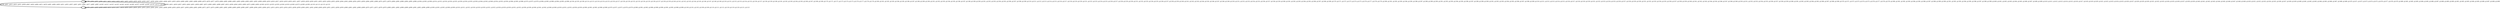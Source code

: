 digraph G {
        node [style=rounded, penwidth=3, fontsize=20, shape=oval];
        "0" -> "0" [label="@798, @804, @805, @806, @812, @813, @814, @820, @821, @822, @828, @829, @830, @836, @837, @838, @844, @845, @846, @852, @853, @854, @860, @861, @862, @868, @869, @870, @876, @877, @878, @884, @885, @886, @892, @893, @894, @900, @901, @902, @908, @909, @910, @916, @917, @918, @919, @920, @921, @927, @928, @929, @930, @931, @932, @933, @934, @935, @936, @944, @945, @946, @954, @955, @956, @964, @965, @966, @974, @975, @976, @984, @985, @986, @994, @995, @996, @1004, @1005, @1006, @1014, @1015, @1016, @1024, @1025, @1026, @1034, @1035, @1036, @1044, @1045, @1046, @1054, @1055, @1056, @1064, @1065, @1066, @1074, @1075, @1076, @1084, @1085, @1086, @1094, @1095, @1096, @1104, @1105, @1106, @1114, @1115, @1116, @1124, @1125, @1126, @1127, @1128, @1129, @1132, @1133, @1134, @1135, @1136, @1137, @1138, @1139, @1140, @1141, @1142, @1143, @1144, @1145, @1146, @1147, @1148, @1149, @1150, @1151, @1152, @1153, @1154, @1155, @1156, @1157, @1158, @1159, @1160, @1161, @1162, @1163, @1164, @1165, @1166, @1167, @1168, @1169, @1170, @1171, @1172, @1173, @1174, @1175, @1176, @1177, @1178, @1179, @1180, @1181, @1182, @1183, @1184, @1185, @1186, @1187, @1188, @1189, @1190, @1191, @1192, @1193, @1194, @1195, @1196, @1197, @1198, @1199, @1200, @1201, @1202, @1203, @1204, @1205, @1206, @1207, @1208, @1209, @1210, @1211, @1212, @1213, @1214, @1215, @1216, @1217, @1218, @1219, @1220, @1221, @1222, @1223, @1224, @1225, @1226, @1227, @1228, @1229, @1230, @1231, @1232, @1233, @1234, @1235, @1236, @1237, @1238, @1239, @1240, @1241, @1242, @1243, @1244, @1245, @1246, @1247, @1248, @1249, @1250, @1251, @1252, @1253, @1254, @1255, @1256, @1257, @1258, @1259, @1260, @1261, @1262, @1263, @1264, @1265, @1266, @1267, @1268, @1269, @1270, @1271, @1272, @1273, @1274, @1275, @1276, @1277, @1278, @1279, @1280, @1281, @1282, @1283, @1284, @1285, @1286, @1287, @1288, @1289, @1290, @1291, @1292, @1293, @1294, @1295, @1296, @1297, @1298, @1299, @1300, @1301, @1302, @1303, @1304, @1305, @1306, @1307, @1308, @1309, @1310, @1311, @1312, @1313, @1314, @1315, @1316, @1317, @1318, @1319, @1320, @1321, @1322, @1323, @1324, @1325, @1326, @1327, @1328, @1329, @1330, @1331, @1332, @1333, @1334, @1335, @1336, @1337, @1338, @1339, @1340, @1341, @1342, @1343, @1344, @1345, @1346, @1347, @1348, @1349, @1350, @1351, @1352, @1353, @1354, @1355, @1356, @1357, @1358, @1359, @1360, @1361, @1362, @1363, @1364, @1365, @1366, @1367, @1368, @1369, @1370, @1371, @1372, @1373, @1374, @1375, @1376, @1377, @1378, @1379, @1380, @1381, @1382, @1383, @1384, @1385, @1386, @1387, @1388, @1389, @1390, @1391, @1392, @1393, @1394, @1395, @1396, @1397, @1398, @1399, @1400, @1401, @1402, @1403, @1404, @1405, @1406, @1407, @1408, @1409, @1410, @1411, @1412, @1413, @1414, @1415, @1416, @1417, @1418, @1419, @1420, @1421, @1422, @1423, @1424, @1425, @1426, @1427, @1428, @1429, @1430, @1431, @1432, @1433, @1434, @1435, @1436, @1437, @1438, @1439, @1440, @1441, @1442, @1443, @1444, @1445, @1446, @1447, @1448, @1449, @1450, @1451, @1452, @1453, @1454, @1455, @1456, @1457, @1458, @1459, @1460, @1461, @1462, @1463, @1464, @1465, @1466, @1467, @1468, @1469, @1470, @1471, @1472, @1473, @1474, @1475, @1476, @1477, @1478, @1479, @1480, @1481, @1482, @1483, @1484, @1485, @1486, @1487, @1488, @1489, @1490, @1491, @1492, @1493, @1494, @1495, @1496, @1497, @1498, @1499", color=black,arrowsize=1,style=bold,penwidth=3,fontsize=20];
"0" -> "1" [label="@799, @807, @815, @823, @831, @839, @847, @855, @863, @871, @879, @887, @895, @903, @911, @922, @937, @947, @957, @967, @977, @987, @997, @1007, @1017, @1027, @1037, @1047, @1057, @1067, @1077, @1087, @1097, @1107, @1117, @1130", color=black,arrowsize=1,style=bold,penwidth=3,fontsize=20];
"1" -> "1" [label="@800, @801, @802, @808, @809, @810, @816, @817, @818, @824, @825, @826, @832, @833, @834, @840, @841, @842, @848, @849, @850, @856, @857, @858, @864, @865, @866, @872, @873, @874, @880, @881, @882, @888, @889, @890, @896, @897, @898, @904, @905, @906, @912, @913, @914, @923, @924, @925, @938, @939, @940, @941, @942, @948, @949, @950, @951, @952, @958, @959, @960, @961, @962, @968, @969, @970, @971, @972, @978, @979, @980, @981, @982, @988, @989, @990, @991, @992, @998, @999, @1000, @1001, @1002, @1008, @1009, @1010, @1011, @1012, @1018, @1019, @1020, @1021, @1022, @1028, @1029, @1030, @1031, @1032, @1038, @1039, @1040, @1041, @1042, @1048, @1049, @1050, @1051, @1052, @1058, @1059, @1060, @1061, @1062, @1068, @1069, @1070, @1071, @1072, @1078, @1079, @1080, @1081, @1082, @1088, @1089, @1090, @1091, @1092, @1098, @1099, @1100, @1101, @1102, @1108, @1109, @1110, @1111, @1112, @1118, @1119, @1120, @1121, @1122", color=black,arrowsize=1,style=bold,penwidth=3,fontsize=20];
"1" -> "0" [label="@803, @811, @819, @827, @835, @843, @851, @859, @867, @875, @883, @891, @899, @907, @915, @926, @943, @953, @963, @973, @983, @993, @1003, @1013, @1023, @1033, @1043, @1053, @1063, @1073, @1083, @1093, @1103, @1113, @1123, @1131", color=black,arrowsize=1,style=bold,penwidth=3,fontsize=20];
}
